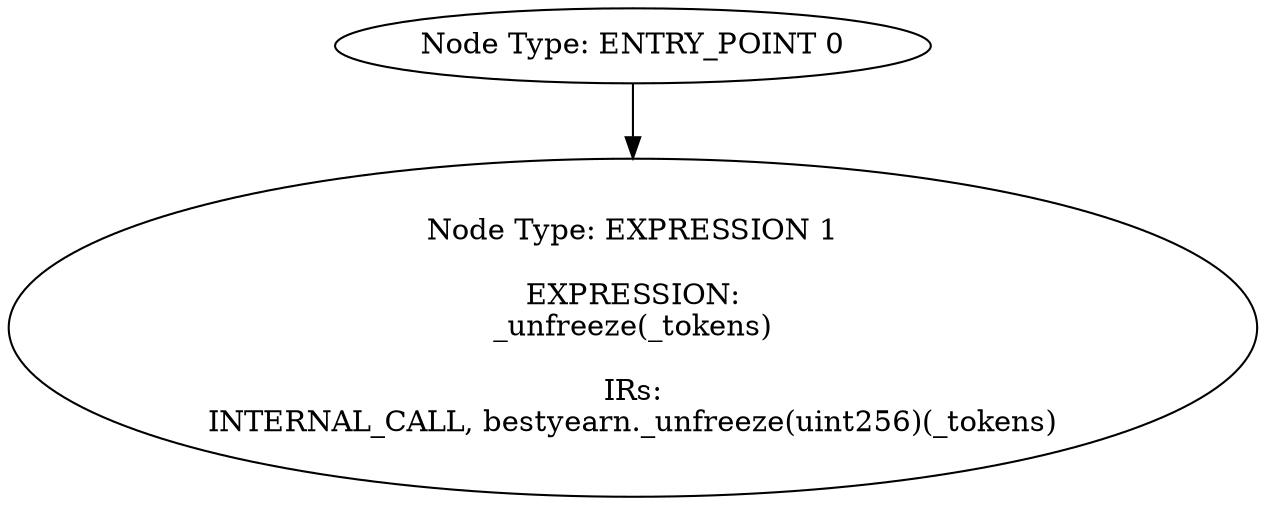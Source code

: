 digraph{
0[label="Node Type: ENTRY_POINT 0
"];
0->1;
1[label="Node Type: EXPRESSION 1

EXPRESSION:
_unfreeze(_tokens)

IRs:
INTERNAL_CALL, bestyearn._unfreeze(uint256)(_tokens)"];
}
